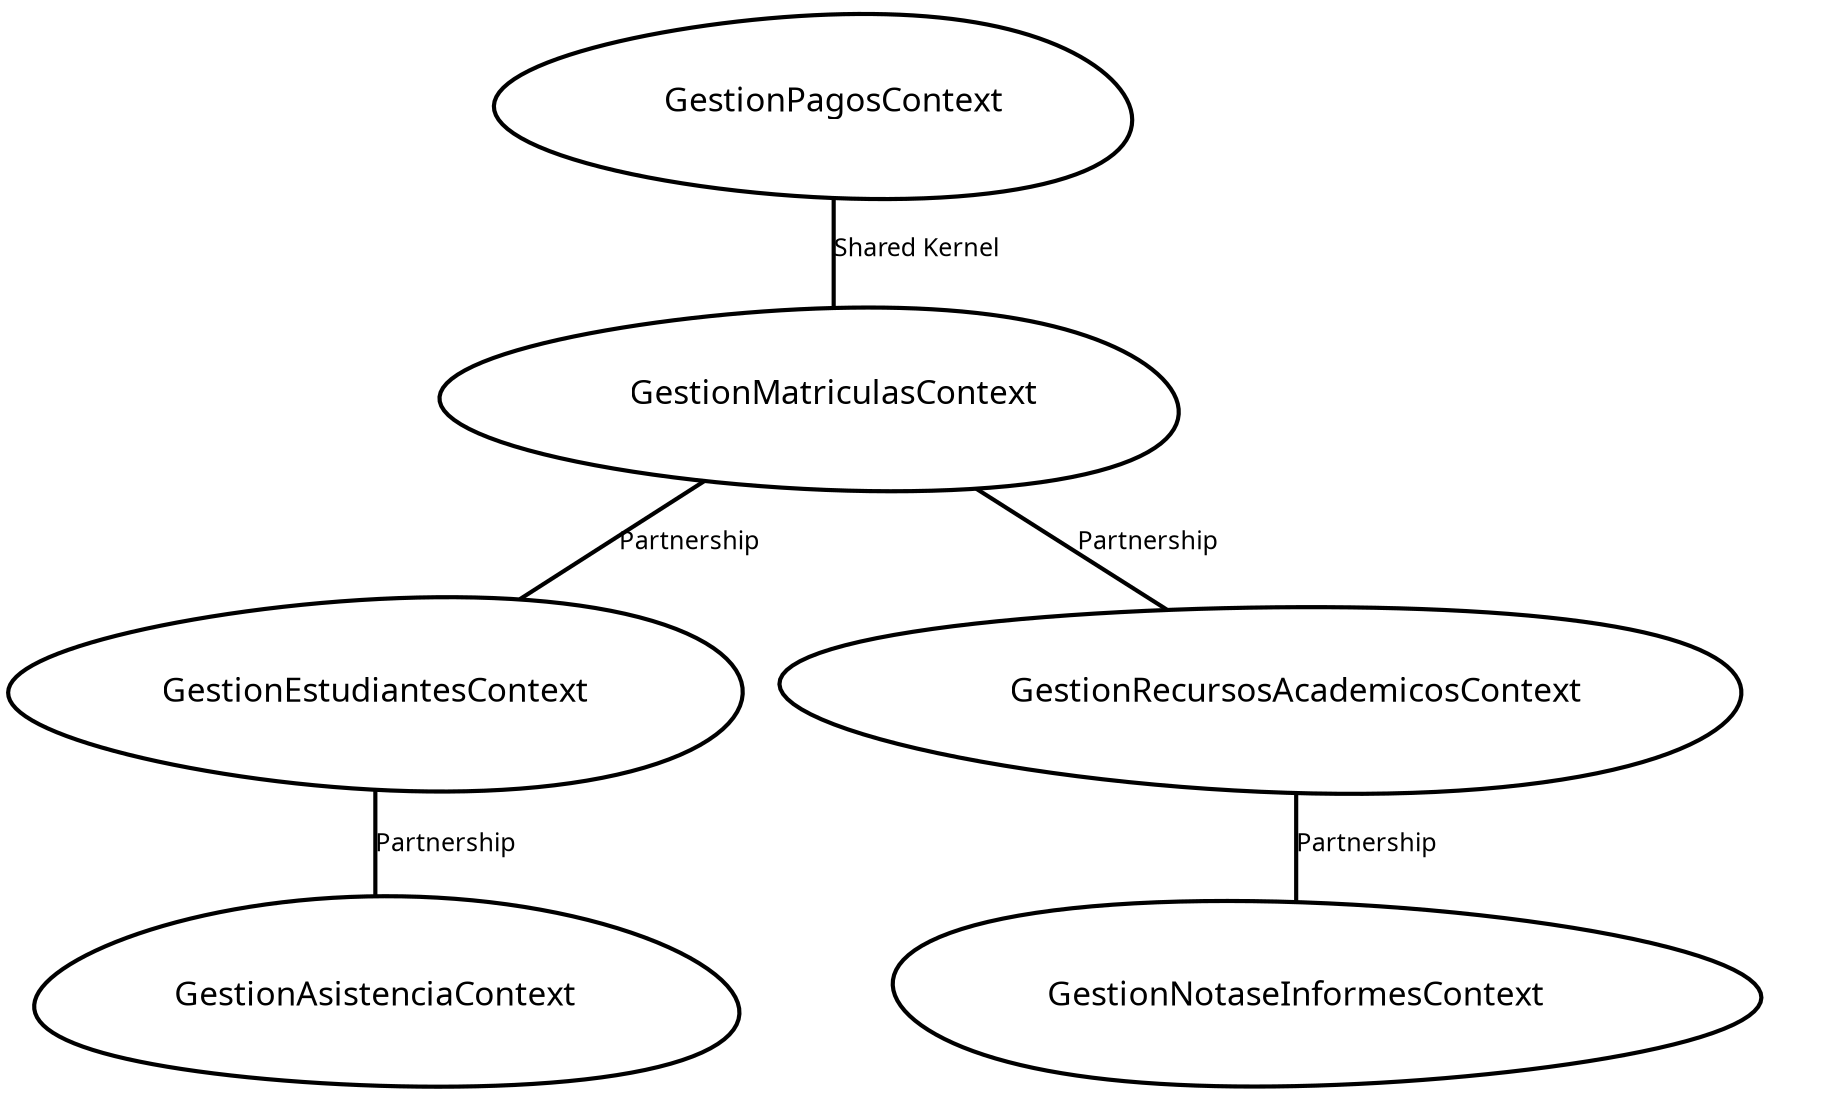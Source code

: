 digraph "ContextMapGraph" {
graph ["imagepath"="/tmp/GraphvizJava"]
"GestionAsistenciaContext" ["margin"="0.3","orientation"="114","shape"="egg","fontsize"="16","style"="bold","label"="GestionAsistenciaContext\n","fontname"="sans-serif"]
"GestionEstudiantesContext" ["margin"="0.3","orientation"="88","shape"="egg","fontsize"="16","style"="bold","label"="GestionEstudiantesContext\n","fontname"="sans-serif"]
"GestionMatriculasContext" ["margin"="0.3","orientation"="335","shape"="egg","fontsize"="16","style"="bold","label"="GestionMatriculasContext\n","fontname"="sans-serif"]
"GestionRecursosAcademicosContext" ["margin"="0.3","orientation"="316","shape"="egg","fontsize"="16","style"="bold","label"="GestionRecursosAcademicosContext\n","fontname"="sans-serif"]
"GestionNotaseInformesContext" ["margin"="0.3","orientation"="152","shape"="egg","fontsize"="16","style"="bold","label"="GestionNotaseInformesContext\n","fontname"="sans-serif"]
"GestionPagosContext" ["margin"="0.3","orientation"="336","shape"="egg","fontsize"="16","style"="bold","label"="GestionPagosContext\n","fontname"="sans-serif"]
"GestionEstudiantesContext" -> "GestionAsistenciaContext" ["fontsize"="12","style"="bold","label"="Partnership","dir"="none","fontname"="sans-serif"]
"GestionMatriculasContext" -> "GestionRecursosAcademicosContext" ["fontsize"="12","style"="bold","label"="Partnership","dir"="none","fontname"="sans-serif"]
"GestionMatriculasContext" -> "GestionEstudiantesContext" ["fontsize"="12","style"="bold","label"="Partnership","dir"="none","fontname"="sans-serif"]
"GestionRecursosAcademicosContext" -> "GestionNotaseInformesContext" ["fontsize"="12","style"="bold","label"="Partnership","dir"="none","fontname"="sans-serif"]
"GestionPagosContext" -> "GestionMatriculasContext" ["fontsize"="12","style"="bold","label"="Shared Kernel","dir"="none","fontname"="sans-serif"]
}